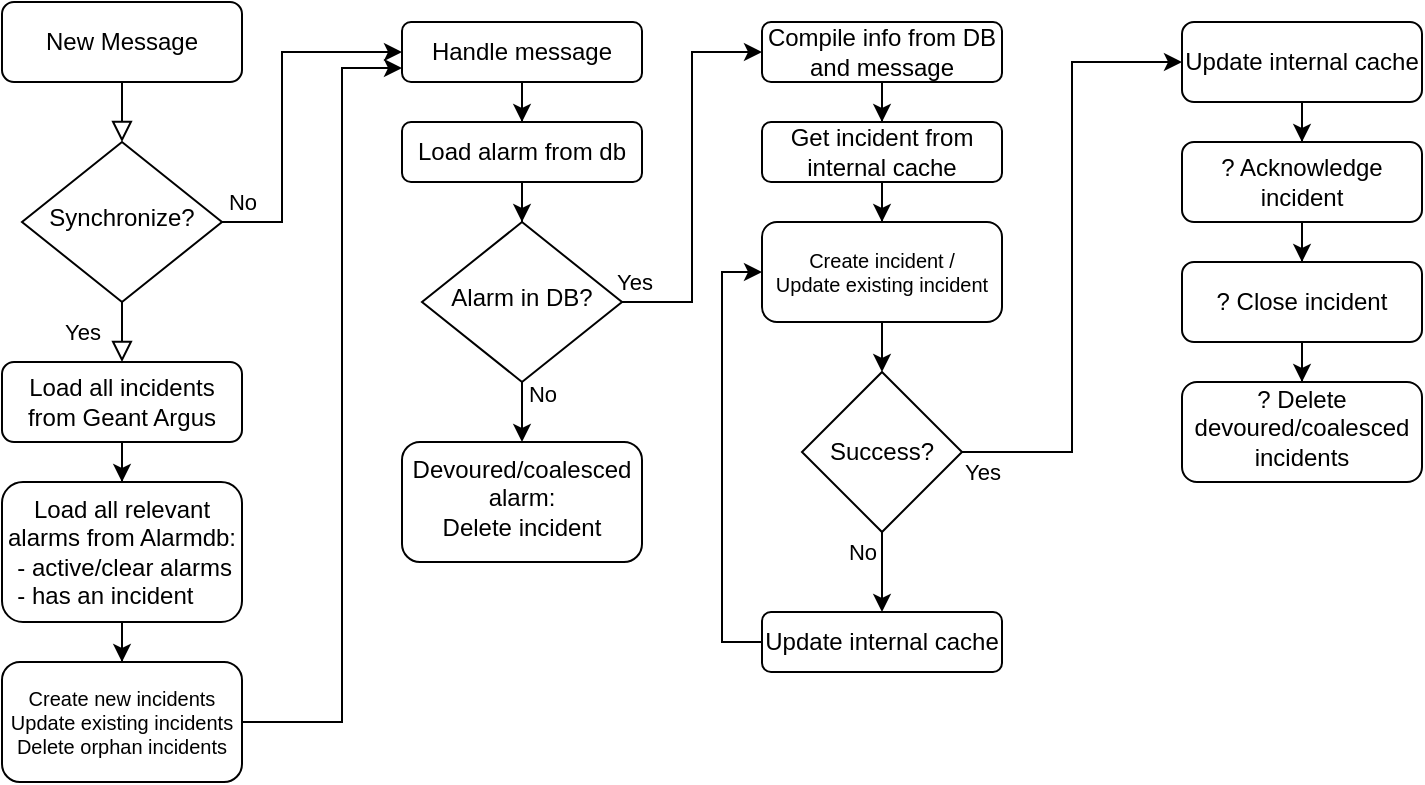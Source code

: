 <mxfile version="26.1.1">
  <diagram id="C5RBs43oDa-KdzZeNtuy" name="argus-notifier-flow">
    <mxGraphModel dx="1267" dy="1186" grid="1" gridSize="10" guides="1" tooltips="1" connect="1" arrows="1" fold="1" page="1" pageScale="1" pageWidth="827" pageHeight="1169" math="0" shadow="0">
      <root>
        <mxCell id="WIyWlLk6GJQsqaUBKTNV-0" />
        <mxCell id="WIyWlLk6GJQsqaUBKTNV-1" parent="WIyWlLk6GJQsqaUBKTNV-0" />
        <mxCell id="WIyWlLk6GJQsqaUBKTNV-2" value="" style="rounded=0;html=1;jettySize=auto;orthogonalLoop=1;fontSize=11;endArrow=block;endFill=0;endSize=8;strokeWidth=1;shadow=0;labelBackgroundColor=none;edgeStyle=orthogonalEdgeStyle;" parent="WIyWlLk6GJQsqaUBKTNV-1" source="WIyWlLk6GJQsqaUBKTNV-3" target="WIyWlLk6GJQsqaUBKTNV-6" edge="1">
          <mxGeometry relative="1" as="geometry" />
        </mxCell>
        <mxCell id="WIyWlLk6GJQsqaUBKTNV-3" value="New Message" style="rounded=1;whiteSpace=wrap;html=1;fontSize=12;glass=0;strokeWidth=1;shadow=0;" parent="WIyWlLk6GJQsqaUBKTNV-1" vertex="1">
          <mxGeometry x="40" y="80" width="120" height="40" as="geometry" />
        </mxCell>
        <mxCell id="WIyWlLk6GJQsqaUBKTNV-4" value="Yes" style="rounded=0;html=1;jettySize=auto;orthogonalLoop=1;fontSize=11;endArrow=block;endFill=0;endSize=8;strokeWidth=1;shadow=0;labelBackgroundColor=none;edgeStyle=orthogonalEdgeStyle;entryX=0.5;entryY=0;entryDx=0;entryDy=0;" parent="WIyWlLk6GJQsqaUBKTNV-1" source="WIyWlLk6GJQsqaUBKTNV-6" target="WIyWlLk6GJQsqaUBKTNV-12" edge="1">
          <mxGeometry y="20" relative="1" as="geometry">
            <mxPoint as="offset" />
            <mxPoint x="100" y="270" as="targetPoint" />
          </mxGeometry>
        </mxCell>
        <mxCell id="WIyWlLk6GJQsqaUBKTNV-5" value="No" style="edgeStyle=orthogonalEdgeStyle;rounded=0;html=1;jettySize=auto;orthogonalLoop=1;fontSize=11;endArrow=classic;endFill=1;endSize=6;strokeWidth=1;shadow=0;labelBackgroundColor=none;entryX=0;entryY=0.5;entryDx=0;entryDy=0;" parent="WIyWlLk6GJQsqaUBKTNV-1" source="WIyWlLk6GJQsqaUBKTNV-6" target="8kru0WENIbJZDsrZKBN--7" edge="1">
          <mxGeometry x="-0.886" y="10" relative="1" as="geometry">
            <mxPoint as="offset" />
            <mxPoint x="200" y="190" as="targetPoint" />
            <Array as="points">
              <mxPoint x="180" y="190" />
              <mxPoint x="180" y="105" />
            </Array>
          </mxGeometry>
        </mxCell>
        <mxCell id="WIyWlLk6GJQsqaUBKTNV-6" value="Synchronize?" style="rhombus;whiteSpace=wrap;html=1;shadow=0;fontFamily=Helvetica;fontSize=12;align=center;strokeWidth=1;spacing=6;spacingTop=-4;" parent="WIyWlLk6GJQsqaUBKTNV-1" vertex="1">
          <mxGeometry x="50" y="150" width="100" height="80" as="geometry" />
        </mxCell>
        <mxCell id="8kru0WENIbJZDsrZKBN--4" value="" style="edgeStyle=orthogonalEdgeStyle;rounded=0;orthogonalLoop=1;jettySize=auto;html=1;" edge="1" parent="WIyWlLk6GJQsqaUBKTNV-1" source="WIyWlLk6GJQsqaUBKTNV-12" target="8kru0WENIbJZDsrZKBN--3">
          <mxGeometry relative="1" as="geometry" />
        </mxCell>
        <mxCell id="WIyWlLk6GJQsqaUBKTNV-12" value="Load all incidents from Geant Argus" style="rounded=1;whiteSpace=wrap;html=1;fontSize=12;glass=0;strokeWidth=1;shadow=0;" parent="WIyWlLk6GJQsqaUBKTNV-1" vertex="1">
          <mxGeometry x="40" y="260" width="120" height="40" as="geometry" />
        </mxCell>
        <mxCell id="8kru0WENIbJZDsrZKBN--6" value="" style="edgeStyle=orthogonalEdgeStyle;rounded=0;orthogonalLoop=1;jettySize=auto;html=1;" edge="1" parent="WIyWlLk6GJQsqaUBKTNV-1" source="8kru0WENIbJZDsrZKBN--3" target="8kru0WENIbJZDsrZKBN--5">
          <mxGeometry relative="1" as="geometry" />
        </mxCell>
        <mxCell id="8kru0WENIbJZDsrZKBN--3" value="&lt;div&gt;Load all relevant alarms from Alarmdb:&lt;/div&gt;&lt;div align=&quot;left&quot;&gt;&amp;nbsp; - active/clear alarms&lt;/div&gt;&lt;div align=&quot;left&quot;&gt;&amp;nbsp; - has an incident&lt;/div&gt;" style="whiteSpace=wrap;html=1;rounded=1;glass=0;strokeWidth=1;shadow=0;align=center;labelPosition=center;verticalLabelPosition=middle;verticalAlign=middle;" vertex="1" parent="WIyWlLk6GJQsqaUBKTNV-1">
          <mxGeometry x="40" y="320" width="120" height="70" as="geometry" />
        </mxCell>
        <mxCell id="8kru0WENIbJZDsrZKBN--8" value="" style="edgeStyle=orthogonalEdgeStyle;rounded=0;orthogonalLoop=1;jettySize=auto;html=1;entryX=0;entryY=0.75;entryDx=0;entryDy=0;" edge="1" parent="WIyWlLk6GJQsqaUBKTNV-1" source="8kru0WENIbJZDsrZKBN--5" target="8kru0WENIbJZDsrZKBN--7">
          <mxGeometry relative="1" as="geometry">
            <Array as="points">
              <mxPoint x="210" y="440" />
              <mxPoint x="210" y="113" />
              <mxPoint x="240" y="113" />
            </Array>
          </mxGeometry>
        </mxCell>
        <mxCell id="8kru0WENIbJZDsrZKBN--5" value="&lt;div&gt;Create new incidents&lt;/div&gt;&lt;div&gt;Update existing incidents&lt;/div&gt;&lt;div&gt;Delete orphan incidents&lt;/div&gt;" style="rounded=1;whiteSpace=wrap;html=1;fontSize=10;" vertex="1" parent="WIyWlLk6GJQsqaUBKTNV-1">
          <mxGeometry x="40" y="410" width="120" height="60" as="geometry" />
        </mxCell>
        <mxCell id="8kru0WENIbJZDsrZKBN--45" value="" style="edgeStyle=orthogonalEdgeStyle;rounded=0;orthogonalLoop=1;jettySize=auto;html=1;" edge="1" parent="WIyWlLk6GJQsqaUBKTNV-1" source="8kru0WENIbJZDsrZKBN--7" target="8kru0WENIbJZDsrZKBN--9">
          <mxGeometry relative="1" as="geometry" />
        </mxCell>
        <mxCell id="8kru0WENIbJZDsrZKBN--7" value="Handle message" style="whiteSpace=wrap;html=1;fontSize=12;rounded=1;" vertex="1" parent="WIyWlLk6GJQsqaUBKTNV-1">
          <mxGeometry x="240" y="90" width="120" height="30" as="geometry" />
        </mxCell>
        <mxCell id="8kru0WENIbJZDsrZKBN--15" value="" style="edgeStyle=orthogonalEdgeStyle;rounded=0;orthogonalLoop=1;jettySize=auto;html=1;" edge="1" parent="WIyWlLk6GJQsqaUBKTNV-1" source="8kru0WENIbJZDsrZKBN--9" target="8kru0WENIbJZDsrZKBN--14">
          <mxGeometry relative="1" as="geometry" />
        </mxCell>
        <mxCell id="8kru0WENIbJZDsrZKBN--9" value="Load alarm from db" style="whiteSpace=wrap;html=1;fontSize=12;rounded=1;" vertex="1" parent="WIyWlLk6GJQsqaUBKTNV-1">
          <mxGeometry x="240" y="140" width="120" height="30" as="geometry" />
        </mxCell>
        <mxCell id="8kru0WENIbJZDsrZKBN--22" value="" style="edgeStyle=orthogonalEdgeStyle;rounded=0;orthogonalLoop=1;jettySize=auto;html=1;" edge="1" parent="WIyWlLk6GJQsqaUBKTNV-1" source="8kru0WENIbJZDsrZKBN--24" target="8kru0WENIbJZDsrZKBN--21">
          <mxGeometry relative="1" as="geometry" />
        </mxCell>
        <mxCell id="8kru0WENIbJZDsrZKBN--11" value="Compile info from DB and message" style="whiteSpace=wrap;html=1;fontSize=12;rounded=1;" vertex="1" parent="WIyWlLk6GJQsqaUBKTNV-1">
          <mxGeometry x="420" y="90" width="120" height="30" as="geometry" />
        </mxCell>
        <mxCell id="8kru0WENIbJZDsrZKBN--16" value="&lt;div&gt;Yes&lt;/div&gt;" style="edgeStyle=orthogonalEdgeStyle;rounded=0;orthogonalLoop=1;jettySize=auto;html=1;entryX=0;entryY=0.5;entryDx=0;entryDy=0;" edge="1" parent="WIyWlLk6GJQsqaUBKTNV-1" source="8kru0WENIbJZDsrZKBN--14" target="8kru0WENIbJZDsrZKBN--11">
          <mxGeometry x="-0.945" y="10" relative="1" as="geometry">
            <mxPoint x="220" y="710" as="targetPoint" />
            <Array as="points" />
            <mxPoint as="offset" />
          </mxGeometry>
        </mxCell>
        <mxCell id="8kru0WENIbJZDsrZKBN--20" value="No" style="edgeStyle=orthogonalEdgeStyle;rounded=0;orthogonalLoop=1;jettySize=auto;html=1;exitX=0.5;exitY=1;exitDx=0;exitDy=0;" edge="1" parent="WIyWlLk6GJQsqaUBKTNV-1" source="8kru0WENIbJZDsrZKBN--14" target="8kru0WENIbJZDsrZKBN--19">
          <mxGeometry x="-0.6" y="10" relative="1" as="geometry">
            <Array as="points">
              <mxPoint x="300" y="320" />
              <mxPoint x="300" y="320" />
            </Array>
            <mxPoint as="offset" />
          </mxGeometry>
        </mxCell>
        <mxCell id="8kru0WENIbJZDsrZKBN--14" value="Alarm in DB?" style="rhombus;whiteSpace=wrap;html=1;shadow=0;fontFamily=Helvetica;fontSize=12;align=center;strokeWidth=1;spacing=6;spacingTop=-4;" vertex="1" parent="WIyWlLk6GJQsqaUBKTNV-1">
          <mxGeometry x="250" y="190" width="100" height="80" as="geometry" />
        </mxCell>
        <mxCell id="8kru0WENIbJZDsrZKBN--19" value="&lt;div&gt;Devoured/coalesced alarm:&lt;/div&gt;&lt;div&gt;Delete incident&lt;/div&gt;" style="rounded=1;whiteSpace=wrap;html=1;shadow=0;strokeWidth=1;spacing=6;spacingTop=-4;verticalAlign=middle;align=center;" vertex="1" parent="WIyWlLk6GJQsqaUBKTNV-1">
          <mxGeometry x="240" y="300" width="120" height="60" as="geometry" />
        </mxCell>
        <mxCell id="8kru0WENIbJZDsrZKBN--28" value="" style="edgeStyle=orthogonalEdgeStyle;rounded=0;orthogonalLoop=1;jettySize=auto;html=1;" edge="1" parent="WIyWlLk6GJQsqaUBKTNV-1" source="8kru0WENIbJZDsrZKBN--21" target="8kru0WENIbJZDsrZKBN--27">
          <mxGeometry relative="1" as="geometry" />
        </mxCell>
        <mxCell id="8kru0WENIbJZDsrZKBN--21" value="&lt;div&gt;Create incident /&lt;/div&gt;&lt;div&gt;Update existing incident&lt;/div&gt;" style="rounded=1;whiteSpace=wrap;html=1;fontSize=10;" vertex="1" parent="WIyWlLk6GJQsqaUBKTNV-1">
          <mxGeometry x="420" y="190" width="120" height="50" as="geometry" />
        </mxCell>
        <mxCell id="8kru0WENIbJZDsrZKBN--26" value="" style="edgeStyle=orthogonalEdgeStyle;rounded=0;orthogonalLoop=1;jettySize=auto;html=1;" edge="1" parent="WIyWlLk6GJQsqaUBKTNV-1" source="8kru0WENIbJZDsrZKBN--11" target="8kru0WENIbJZDsrZKBN--24">
          <mxGeometry relative="1" as="geometry">
            <mxPoint x="330" y="655" as="sourcePoint" />
            <mxPoint x="330" y="745" as="targetPoint" />
          </mxGeometry>
        </mxCell>
        <mxCell id="8kru0WENIbJZDsrZKBN--24" value="Get incident from internal cache" style="whiteSpace=wrap;html=1;fontSize=12;rounded=1;" vertex="1" parent="WIyWlLk6GJQsqaUBKTNV-1">
          <mxGeometry x="420" y="140" width="120" height="30" as="geometry" />
        </mxCell>
        <mxCell id="8kru0WENIbJZDsrZKBN--43" value="No" style="edgeStyle=orthogonalEdgeStyle;rounded=0;orthogonalLoop=1;jettySize=auto;html=1;" edge="1" parent="WIyWlLk6GJQsqaUBKTNV-1" source="8kru0WENIbJZDsrZKBN--27" target="8kru0WENIbJZDsrZKBN--32">
          <mxGeometry x="-0.5" y="-10" relative="1" as="geometry">
            <Array as="points">
              <mxPoint x="480" y="365" />
              <mxPoint x="480" y="365" />
            </Array>
            <mxPoint as="offset" />
          </mxGeometry>
        </mxCell>
        <mxCell id="8kru0WENIbJZDsrZKBN--44" value="Yes" style="edgeStyle=orthogonalEdgeStyle;rounded=0;orthogonalLoop=1;jettySize=auto;html=1;exitX=1;exitY=0.5;exitDx=0;exitDy=0;entryX=0;entryY=0.5;entryDx=0;entryDy=0;" edge="1" parent="WIyWlLk6GJQsqaUBKTNV-1" source="8kru0WENIbJZDsrZKBN--27" target="8kru0WENIbJZDsrZKBN--29">
          <mxGeometry x="-0.938" y="-10" relative="1" as="geometry">
            <mxPoint as="offset" />
          </mxGeometry>
        </mxCell>
        <mxCell id="8kru0WENIbJZDsrZKBN--27" value="Success?" style="rhombus;whiteSpace=wrap;html=1;" vertex="1" parent="WIyWlLk6GJQsqaUBKTNV-1">
          <mxGeometry x="440" y="265" width="80" height="80" as="geometry" />
        </mxCell>
        <mxCell id="8kru0WENIbJZDsrZKBN--38" value="" style="edgeStyle=orthogonalEdgeStyle;rounded=0;orthogonalLoop=1;jettySize=auto;html=1;" edge="1" parent="WIyWlLk6GJQsqaUBKTNV-1" source="8kru0WENIbJZDsrZKBN--29" target="8kru0WENIbJZDsrZKBN--37">
          <mxGeometry relative="1" as="geometry" />
        </mxCell>
        <mxCell id="8kru0WENIbJZDsrZKBN--29" value="Update internal cache" style="rounded=1;whiteSpace=wrap;html=1;" vertex="1" parent="WIyWlLk6GJQsqaUBKTNV-1">
          <mxGeometry x="630" y="90" width="120" height="40" as="geometry" />
        </mxCell>
        <mxCell id="8kru0WENIbJZDsrZKBN--33" style="edgeStyle=orthogonalEdgeStyle;rounded=0;orthogonalLoop=1;jettySize=auto;html=1;exitX=0;exitY=0.5;exitDx=0;exitDy=0;entryX=0;entryY=0.5;entryDx=0;entryDy=0;" edge="1" parent="WIyWlLk6GJQsqaUBKTNV-1" source="8kru0WENIbJZDsrZKBN--32" target="8kru0WENIbJZDsrZKBN--21">
          <mxGeometry relative="1" as="geometry" />
        </mxCell>
        <mxCell id="8kru0WENIbJZDsrZKBN--32" value="Update internal cache" style="rounded=1;whiteSpace=wrap;html=1;" vertex="1" parent="WIyWlLk6GJQsqaUBKTNV-1">
          <mxGeometry x="420" y="385" width="120" height="30" as="geometry" />
        </mxCell>
        <mxCell id="8kru0WENIbJZDsrZKBN--40" value="" style="edgeStyle=orthogonalEdgeStyle;rounded=0;orthogonalLoop=1;jettySize=auto;html=1;" edge="1" parent="WIyWlLk6GJQsqaUBKTNV-1" source="8kru0WENIbJZDsrZKBN--37" target="8kru0WENIbJZDsrZKBN--39">
          <mxGeometry relative="1" as="geometry" />
        </mxCell>
        <mxCell id="8kru0WENIbJZDsrZKBN--37" value="? Acknowledge incident" style="whiteSpace=wrap;html=1;rounded=1;" vertex="1" parent="WIyWlLk6GJQsqaUBKTNV-1">
          <mxGeometry x="630" y="150" width="120" height="40" as="geometry" />
        </mxCell>
        <mxCell id="8kru0WENIbJZDsrZKBN--42" value="" style="edgeStyle=orthogonalEdgeStyle;rounded=0;orthogonalLoop=1;jettySize=auto;html=1;" edge="1" parent="WIyWlLk6GJQsqaUBKTNV-1" source="8kru0WENIbJZDsrZKBN--39" target="8kru0WENIbJZDsrZKBN--41">
          <mxGeometry relative="1" as="geometry" />
        </mxCell>
        <mxCell id="8kru0WENIbJZDsrZKBN--39" value="? Close incident" style="whiteSpace=wrap;html=1;rounded=1;" vertex="1" parent="WIyWlLk6GJQsqaUBKTNV-1">
          <mxGeometry x="630" y="210" width="120" height="40" as="geometry" />
        </mxCell>
        <mxCell id="8kru0WENIbJZDsrZKBN--41" value="? Delete devoured/coalesced incidents" style="rounded=1;whiteSpace=wrap;html=1;shadow=0;strokeWidth=1;spacing=6;spacingTop=-4;verticalAlign=middle;align=center;" vertex="1" parent="WIyWlLk6GJQsqaUBKTNV-1">
          <mxGeometry x="630" y="270" width="120" height="50" as="geometry" />
        </mxCell>
      </root>
    </mxGraphModel>
  </diagram>
</mxfile>
